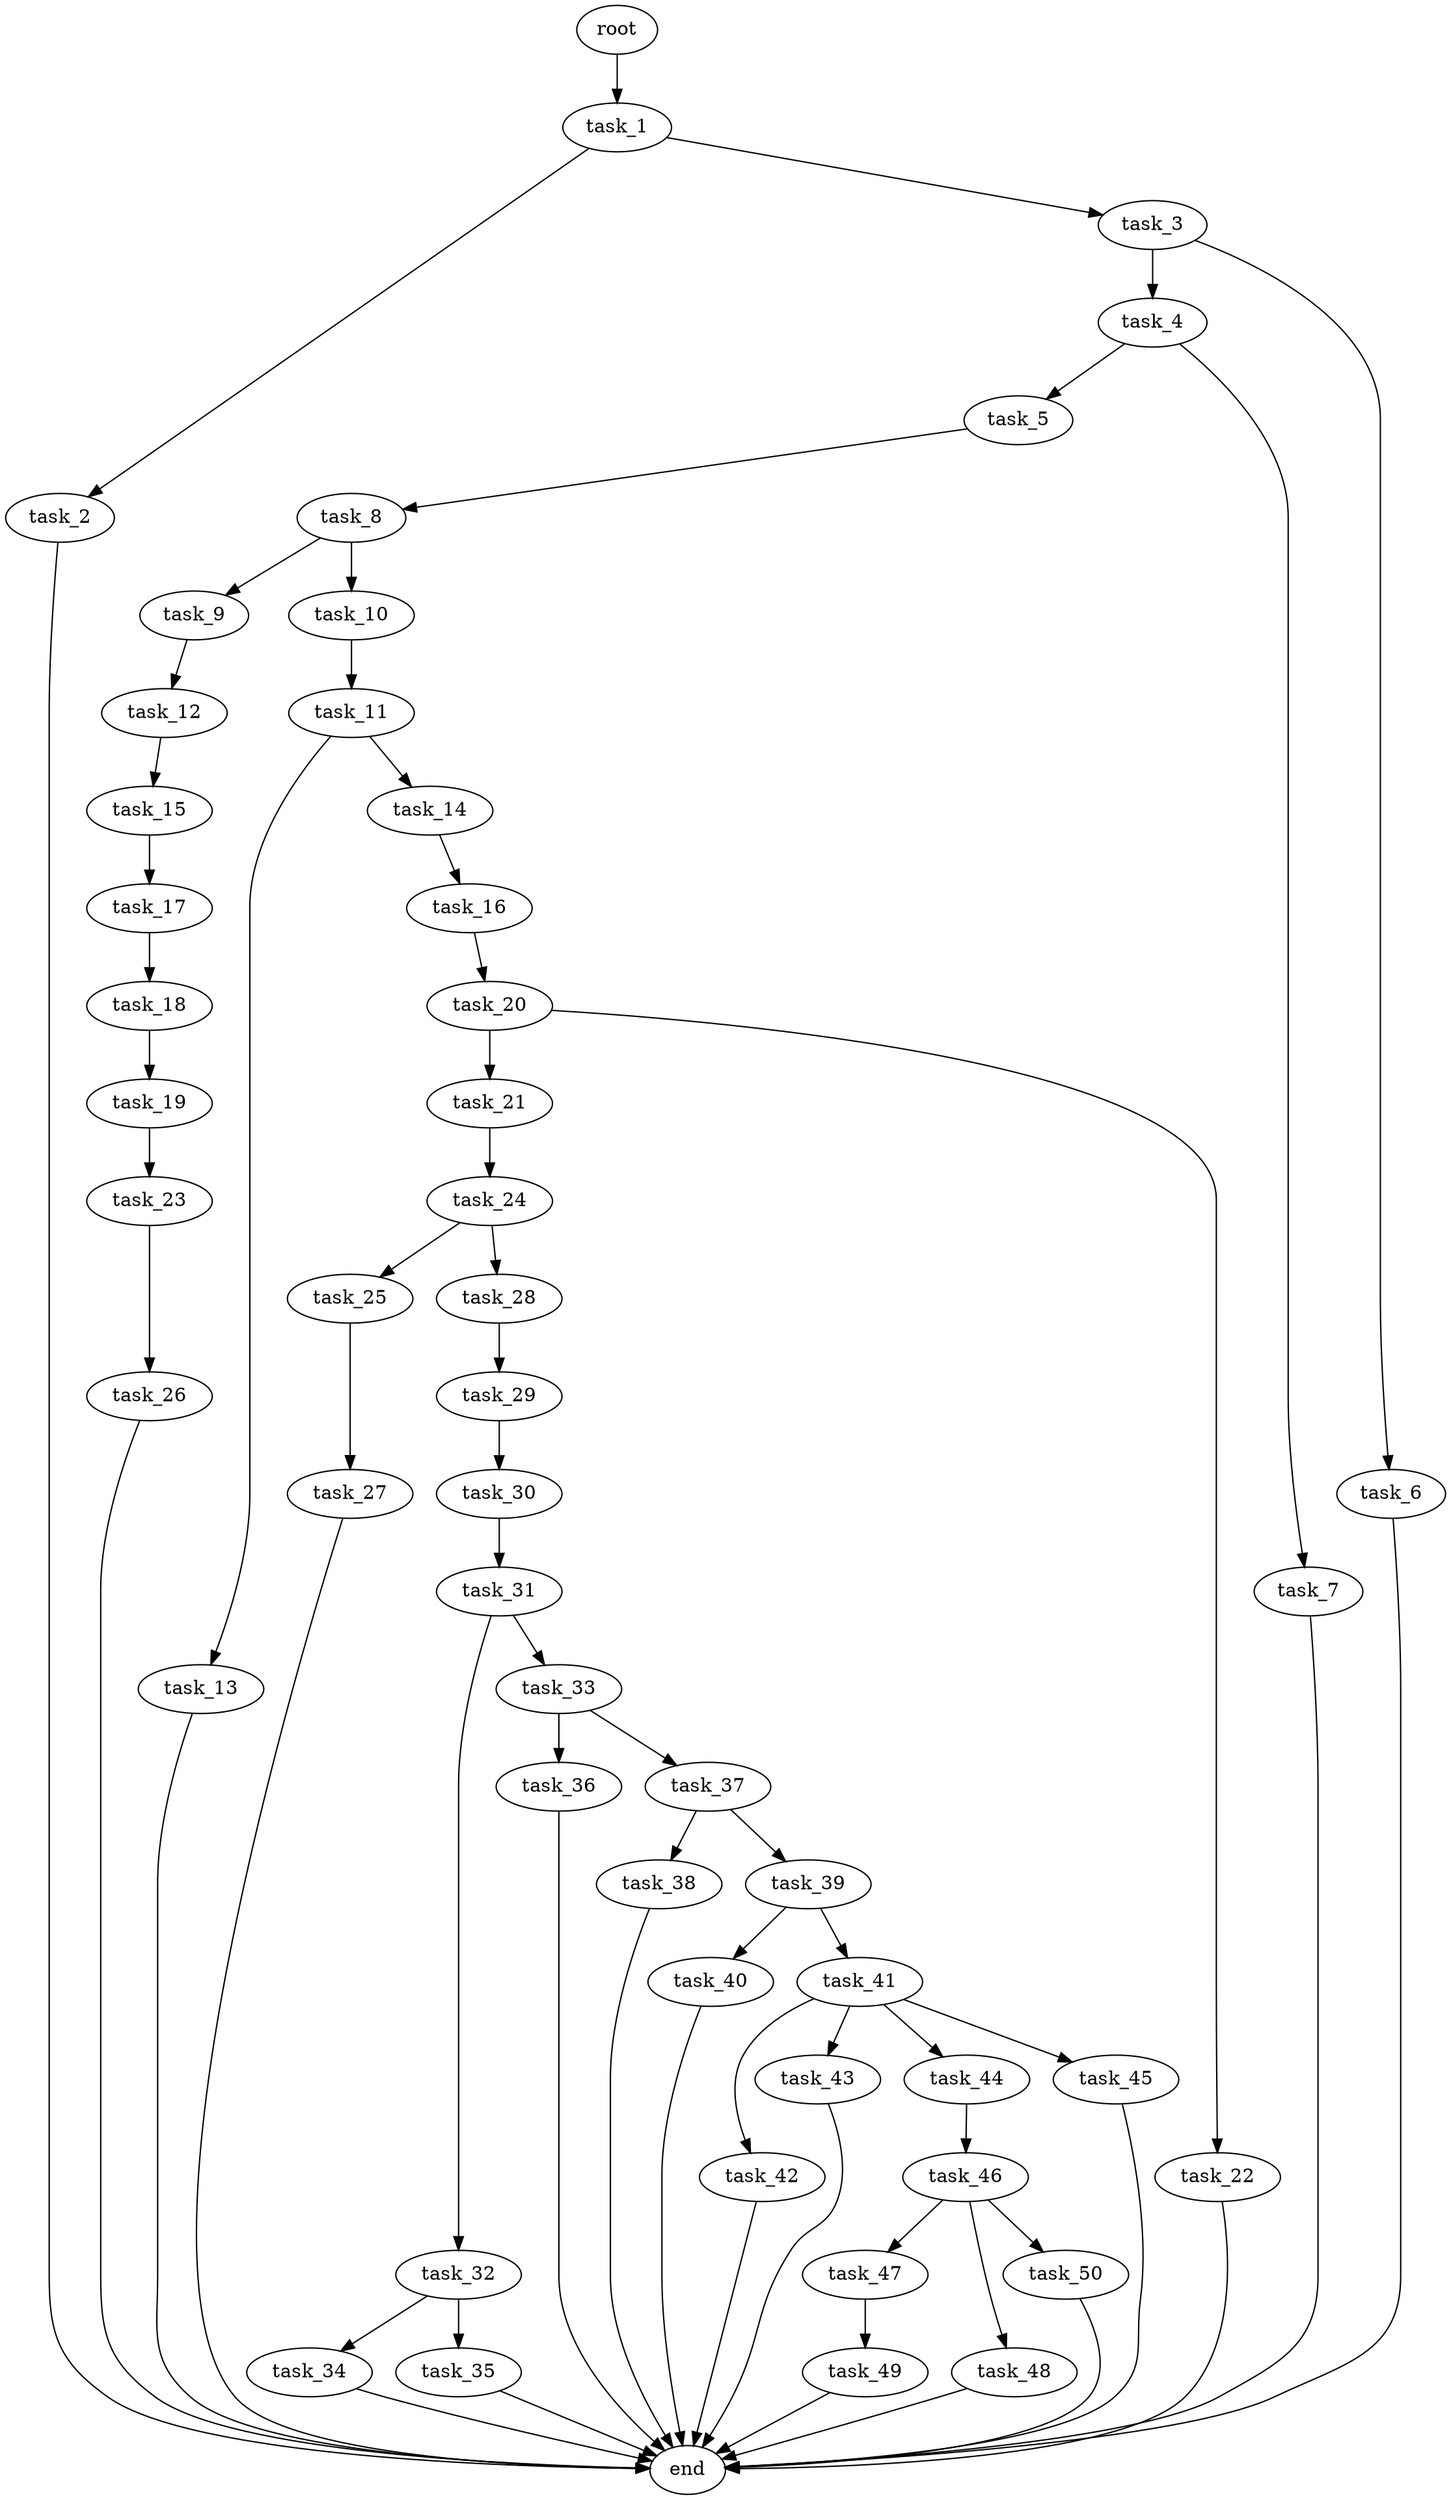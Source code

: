 digraph G {
  root [size="0.000000e+00"];
  task_1 [size="4.085876e+10"];
  task_2 [size="7.074388e+10"];
  task_3 [size="7.910087e+10"];
  task_4 [size="2.294032e+10"];
  task_5 [size="3.432214e+10"];
  task_6 [size="4.565659e+09"];
  task_7 [size="8.248415e+10"];
  task_8 [size="7.494150e+10"];
  task_9 [size="2.643671e+10"];
  task_10 [size="1.780299e+10"];
  task_11 [size="5.610340e+10"];
  task_12 [size="7.219378e+09"];
  task_13 [size="8.314556e+10"];
  task_14 [size="5.371057e+10"];
  task_15 [size="1.679019e+10"];
  task_16 [size="3.312000e+10"];
  task_17 [size="4.457580e+10"];
  task_18 [size="3.007327e+10"];
  task_19 [size="3.338919e+09"];
  task_20 [size="1.301401e+10"];
  task_21 [size="5.579146e+09"];
  task_22 [size="8.622181e+10"];
  task_23 [size="8.592792e+10"];
  task_24 [size="5.389634e+10"];
  task_25 [size="8.713062e+10"];
  task_26 [size="9.989921e+10"];
  task_27 [size="4.278898e+10"];
  task_28 [size="1.725124e+10"];
  task_29 [size="3.764544e+10"];
  task_30 [size="8.309384e+10"];
  task_31 [size="5.142108e+10"];
  task_32 [size="7.896066e+10"];
  task_33 [size="6.292221e+10"];
  task_34 [size="7.606151e+10"];
  task_35 [size="2.494432e+10"];
  task_36 [size="6.468604e+10"];
  task_37 [size="5.730129e+10"];
  task_38 [size="7.587651e+10"];
  task_39 [size="4.072632e+10"];
  task_40 [size="5.593317e+10"];
  task_41 [size="5.186549e+09"];
  task_42 [size="3.854241e+10"];
  task_43 [size="3.231440e+10"];
  task_44 [size="3.508589e+10"];
  task_45 [size="1.904344e+09"];
  task_46 [size="8.399145e+10"];
  task_47 [size="2.183349e+09"];
  task_48 [size="7.955843e+09"];
  task_49 [size="7.641508e+10"];
  task_50 [size="4.393310e+10"];
  end [size="0.000000e+00"];

  root -> task_1 [size="1.000000e-12"];
  task_1 -> task_2 [size="7.074388e+08"];
  task_1 -> task_3 [size="7.910087e+08"];
  task_2 -> end [size="1.000000e-12"];
  task_3 -> task_4 [size="2.294032e+08"];
  task_3 -> task_6 [size="4.565659e+07"];
  task_4 -> task_5 [size="3.432214e+08"];
  task_4 -> task_7 [size="8.248415e+08"];
  task_5 -> task_8 [size="7.494150e+08"];
  task_6 -> end [size="1.000000e-12"];
  task_7 -> end [size="1.000000e-12"];
  task_8 -> task_9 [size="2.643671e+08"];
  task_8 -> task_10 [size="1.780299e+08"];
  task_9 -> task_12 [size="7.219378e+07"];
  task_10 -> task_11 [size="5.610340e+08"];
  task_11 -> task_13 [size="8.314556e+08"];
  task_11 -> task_14 [size="5.371057e+08"];
  task_12 -> task_15 [size="1.679019e+08"];
  task_13 -> end [size="1.000000e-12"];
  task_14 -> task_16 [size="3.312000e+08"];
  task_15 -> task_17 [size="4.457580e+08"];
  task_16 -> task_20 [size="1.301401e+08"];
  task_17 -> task_18 [size="3.007327e+08"];
  task_18 -> task_19 [size="3.338919e+07"];
  task_19 -> task_23 [size="8.592792e+08"];
  task_20 -> task_21 [size="5.579146e+07"];
  task_20 -> task_22 [size="8.622181e+08"];
  task_21 -> task_24 [size="5.389634e+08"];
  task_22 -> end [size="1.000000e-12"];
  task_23 -> task_26 [size="9.989921e+08"];
  task_24 -> task_25 [size="8.713062e+08"];
  task_24 -> task_28 [size="1.725124e+08"];
  task_25 -> task_27 [size="4.278898e+08"];
  task_26 -> end [size="1.000000e-12"];
  task_27 -> end [size="1.000000e-12"];
  task_28 -> task_29 [size="3.764544e+08"];
  task_29 -> task_30 [size="8.309384e+08"];
  task_30 -> task_31 [size="5.142108e+08"];
  task_31 -> task_32 [size="7.896066e+08"];
  task_31 -> task_33 [size="6.292221e+08"];
  task_32 -> task_34 [size="7.606151e+08"];
  task_32 -> task_35 [size="2.494432e+08"];
  task_33 -> task_36 [size="6.468604e+08"];
  task_33 -> task_37 [size="5.730129e+08"];
  task_34 -> end [size="1.000000e-12"];
  task_35 -> end [size="1.000000e-12"];
  task_36 -> end [size="1.000000e-12"];
  task_37 -> task_38 [size="7.587651e+08"];
  task_37 -> task_39 [size="4.072632e+08"];
  task_38 -> end [size="1.000000e-12"];
  task_39 -> task_40 [size="5.593317e+08"];
  task_39 -> task_41 [size="5.186549e+07"];
  task_40 -> end [size="1.000000e-12"];
  task_41 -> task_42 [size="3.854241e+08"];
  task_41 -> task_43 [size="3.231440e+08"];
  task_41 -> task_44 [size="3.508589e+08"];
  task_41 -> task_45 [size="1.904344e+07"];
  task_42 -> end [size="1.000000e-12"];
  task_43 -> end [size="1.000000e-12"];
  task_44 -> task_46 [size="8.399145e+08"];
  task_45 -> end [size="1.000000e-12"];
  task_46 -> task_47 [size="2.183349e+07"];
  task_46 -> task_48 [size="7.955843e+07"];
  task_46 -> task_50 [size="4.393310e+08"];
  task_47 -> task_49 [size="7.641508e+08"];
  task_48 -> end [size="1.000000e-12"];
  task_49 -> end [size="1.000000e-12"];
  task_50 -> end [size="1.000000e-12"];
}

